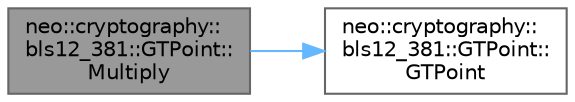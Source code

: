 digraph "neo::cryptography::bls12_381::GTPoint::Multiply"
{
 // LATEX_PDF_SIZE
  bgcolor="transparent";
  edge [fontname=Helvetica,fontsize=10,labelfontname=Helvetica,labelfontsize=10];
  node [fontname=Helvetica,fontsize=10,shape=box,height=0.2,width=0.4];
  rankdir="LR";
  Node1 [id="Node000001",label="neo::cryptography::\lbls12_381::GTPoint::\lMultiply",height=0.2,width=0.4,color="gray40", fillcolor="grey60", style="filled", fontcolor="black",tooltip="Multiplies this GTPoint by another GTPoint."];
  Node1 -> Node2 [id="edge1_Node000001_Node000002",color="steelblue1",style="solid",tooltip=" "];
  Node2 [id="Node000002",label="neo::cryptography::\lbls12_381::GTPoint::\lGTPoint",height=0.2,width=0.4,color="grey40", fillcolor="white", style="filled",URL="$classneo_1_1cryptography_1_1bls12__381_1_1_g_t_point.html#a7b181242b25694b14e606a1999dd997d",tooltip="Constructs a GTPoint at identity."];
}
